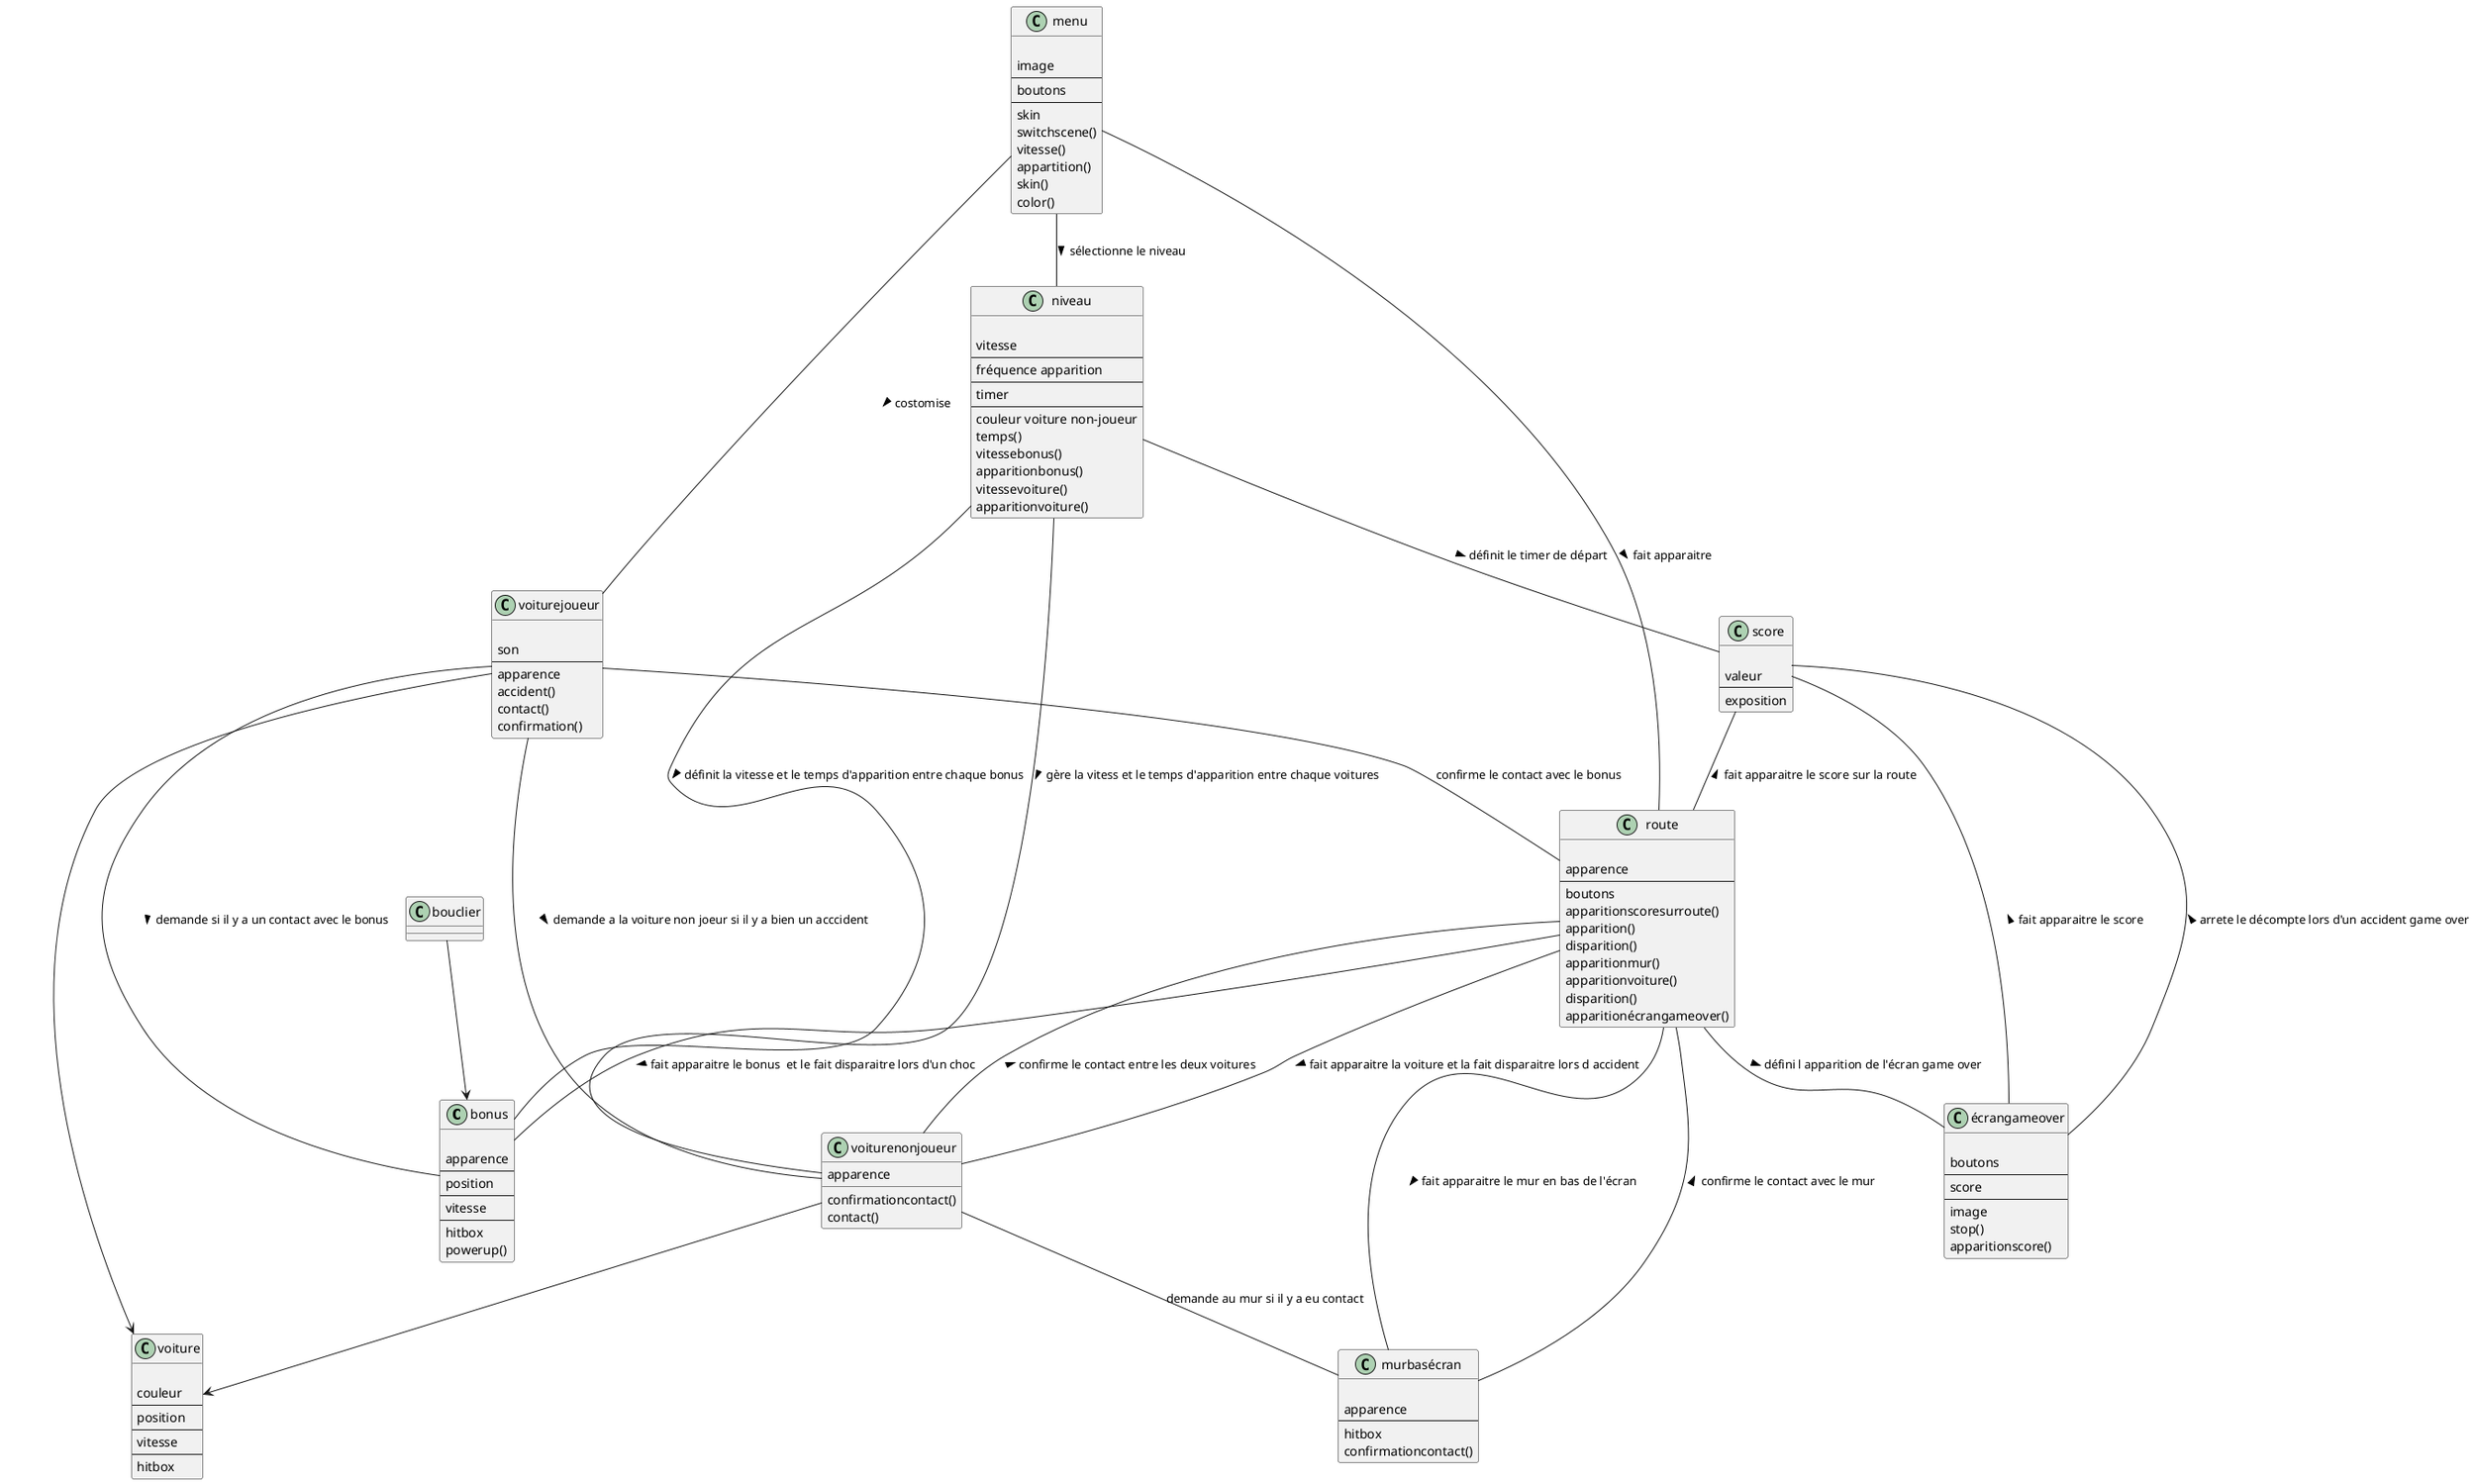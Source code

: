 @startuml

class bonus{
    
    apparence
    --
    position
    --
    vitesse
    --
    hitbox
}

class voiture{
    
    couleur
    --
    position
    --
    vitesse
    --
    hitbox
}

class voiturejoueur{
    
    son
    --
    apparence
}

class voiturenonjoueur{
    
    apparence
}

class score{
    
    valeur
    --
    exposition
}

class menu{
    
    image
    --
    boutons
    --
    skin
}

class niveau{
    
    vitesse
    --
    fréquence apparition
    --
    timer
    --
    couleur voiture non-joueur
}

class écrangameover{
    
    boutons
    --
    score
    --
    image
}

class route{
    
    apparence
    --
    boutons
}

class murbasécran{

apparence
--
hitbox
}





menu -- niveau : sélectionne le niveau >
menu : switchscene()
menu : vitesse()

menu -- route : fait apparaitre >
menu : appartition()

menu -- voiturejoueur : costomise >
menu : skin()
menu : color()

niveau -- score : définit le timer de départ >
niveau : temps()

route -- murbasécran : < confirme le contact avec le mur 
murbasécran : confirmationcontact()

niveau -- bonus : définit la vitesse et le temps d'apparition entre chaque bonus >
niveau : vitessebonus()
niveau : apparitionbonus()

niveau -- voiturenonjoueur : gère la vitess et le temps d'apparition entre chaque voitures >
niveau : vitessevoiture()
niveau : apparitionvoiture()

score -- route : < fait apparaitre le score sur la route
route : apparitionscoresurroute()

score -- écrangameover : < arrete le décompte lors d'un accident game over
écrangameover : stop()

score -- écrangameover : < fait apparaitre le score
écrangameover : apparitionscore()

route -- bonus : fait apparaitre le bonus  et le fait disparaitre lors d'un choc >
route : apparition()
route : disparition()

route -- murbasécran : fait apparaitre le mur en bas de l'écran >
route : apparitionmur()

route -- voiturenonjoueur : fait apparaitre la voiture et la fait disparaitre lors d accident >
route : apparitionvoiture()
route : disparition()

route -- voiturenonjoueur : < confirme le contact entre les deux voitures 
voiturenonjoueur : confirmationcontact()

voiturejoueur -- voiturenonjoueur : demande a la voiture non joeur si il y a bien un acccident >
voiturejoueur : accident()


voiturejoueur --> voiture

voiturenonjoueur --> voiture 

voiturejoueur -- bonus : demande si il y a un contact avec le bonus >
bonus : powerup()
voiturejoueur : contact()

voiturejoueur -- route : confirme le contact avec le bonus
voiturejoueur : confirmation()

route -- écrangameover : défini l apparition de l'écran game over  >
route : apparitionécrangameover()

voiturenonjoueur -- murbasécran : demande au mur si il y a eu contact 
voiturenonjoueur : contact()



bouclier --> bonus


 





@enduml
 
